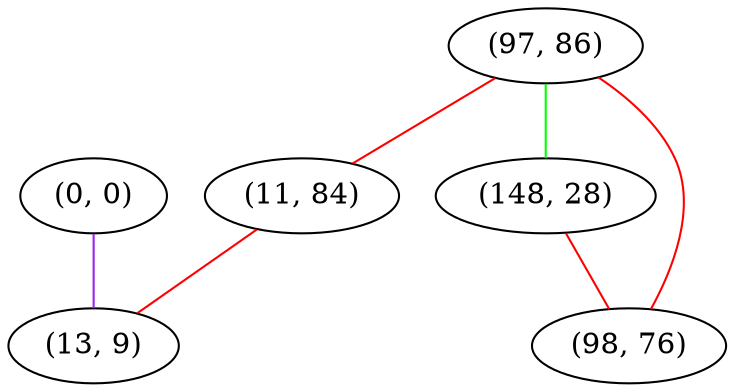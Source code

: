 graph "" {
"(0, 0)";
"(97, 86)";
"(148, 28)";
"(11, 84)";
"(98, 76)";
"(13, 9)";
"(0, 0)" -- "(13, 9)"  [color=purple, key=0, weight=4];
"(97, 86)" -- "(148, 28)"  [color=green, key=0, weight=2];
"(97, 86)" -- "(11, 84)"  [color=red, key=0, weight=1];
"(97, 86)" -- "(98, 76)"  [color=red, key=0, weight=1];
"(148, 28)" -- "(98, 76)"  [color=red, key=0, weight=1];
"(11, 84)" -- "(13, 9)"  [color=red, key=0, weight=1];
}
